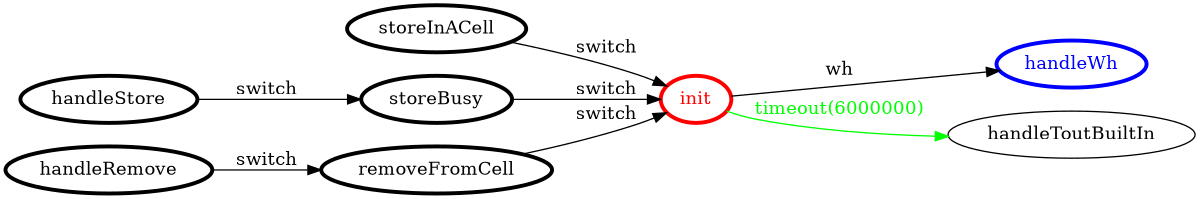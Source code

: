 /*
*
* A GraphViz DOT FSM description 
* Please use a GraphViz visualizer (like http://www.webgraphviz.com)
*  
*/

digraph finite_state_machine {
	rankdir=LR
	size="8,5"
	
	init [ color = red ][ fontcolor = red ][ penwidth = 3 ]
	handleStore [ color = black ][ fontcolor = black ][ penwidth = 3 ]
	storeInACell [ color = black ][ fontcolor = black ][ penwidth = 3 ]
	storeBusy [ color = black ][ fontcolor = black ][ penwidth = 3 ]
	handleRemove [ color = black ][ fontcolor = black ][ penwidth = 3 ]
	removeFromCell [ color = black ][ fontcolor = black ][ penwidth = 3 ]
	handleWh [ color = blue ][ fontcolor = blue ][ penwidth = 3 ]
	
	storeInACell -> init [ label = "switch" ][ color = black ][ fontcolor = black ]
	init -> handleWh [ label = "wh" ][ color = black ][ fontcolor = black ]
	handleStore -> storeBusy [ label = "switch" ][ color = black ][ fontcolor = black ]
	storeBusy -> init [ label = "switch" ][ color = black ][ fontcolor = black ]
	init -> handleToutBuiltIn [ label = "timeout(6000000)" ][ color = green ][ fontcolor = green ]
	removeFromCell -> init [ label = "switch" ][ color = black ][ fontcolor = black ]
	handleRemove -> removeFromCell [ label = "switch" ][ color = black ][ fontcolor = black ]
}
